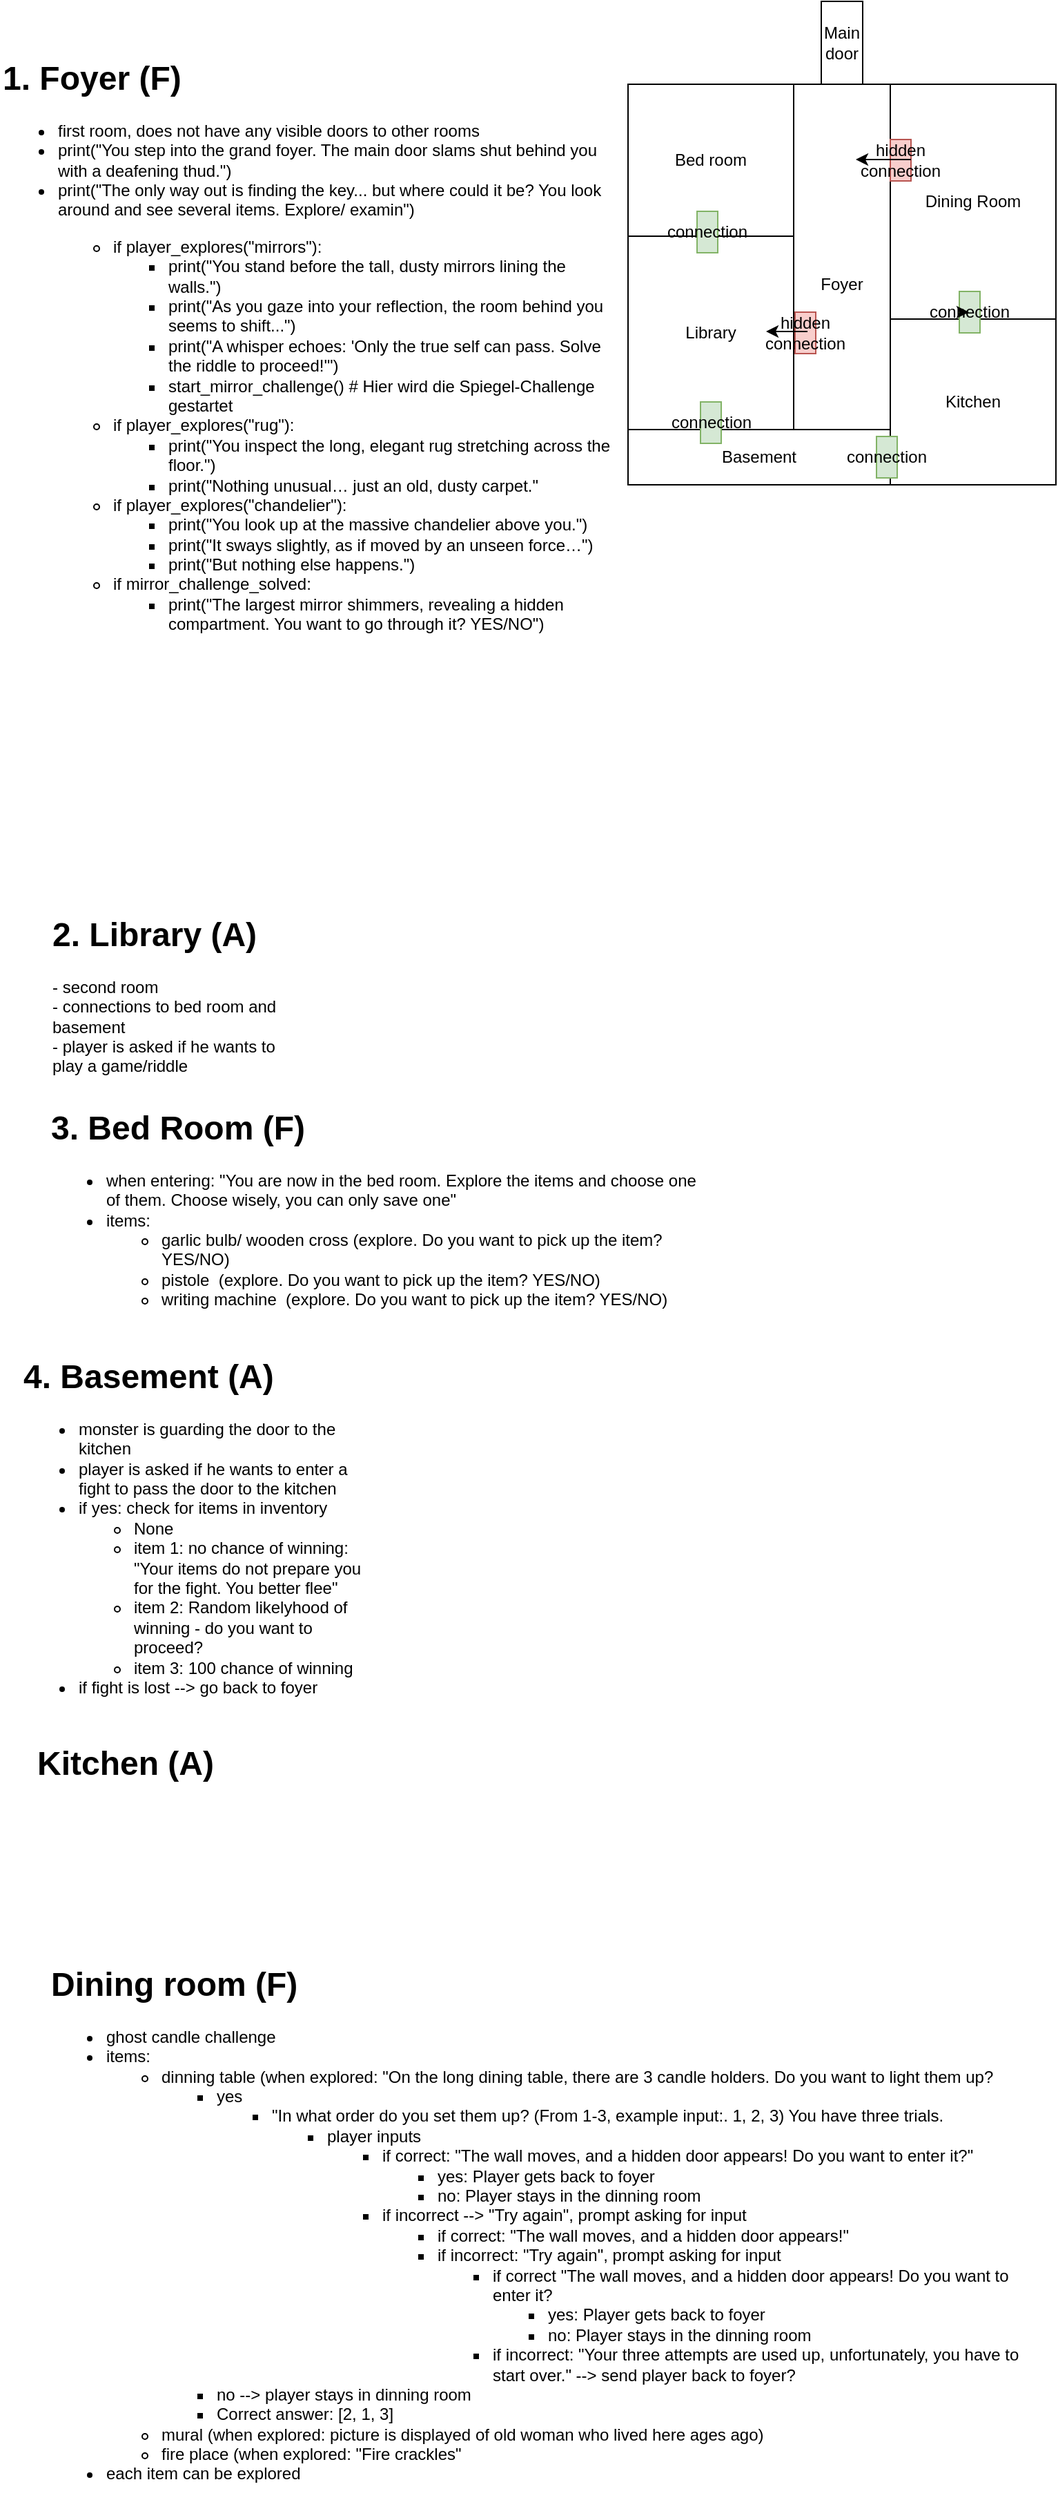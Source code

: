 <mxfile version="26.0.16">
  <diagram name="Seite-1" id="ctml5CNwsNurJp002rPc">
    <mxGraphModel dx="1434" dy="772" grid="1" gridSize="10" guides="1" tooltips="1" connect="1" arrows="1" fold="1" page="1" pageScale="1" pageWidth="827" pageHeight="1169" math="0" shadow="0">
      <root>
        <mxCell id="0" />
        <mxCell id="1" parent="0" />
        <mxCell id="iHfEPOM8aUfeu7ROwiu2-6" value="Bed room" style="rounded=0;whiteSpace=wrap;html=1;" vertex="1" parent="1">
          <mxGeometry x="490" y="75" width="120" height="110" as="geometry" />
        </mxCell>
        <mxCell id="iHfEPOM8aUfeu7ROwiu2-1" value="Foyer" style="rounded=0;whiteSpace=wrap;html=1;" vertex="1" parent="1">
          <mxGeometry x="610" y="75" width="70" height="290" as="geometry" />
        </mxCell>
        <mxCell id="iHfEPOM8aUfeu7ROwiu2-2" value="Dining Room" style="rounded=0;whiteSpace=wrap;html=1;" vertex="1" parent="1">
          <mxGeometry x="680" y="75" width="120" height="170" as="geometry" />
        </mxCell>
        <mxCell id="iHfEPOM8aUfeu7ROwiu2-3" value="Library" style="rounded=0;whiteSpace=wrap;html=1;" vertex="1" parent="1">
          <mxGeometry x="490" y="185" width="120" height="140" as="geometry" />
        </mxCell>
        <mxCell id="iHfEPOM8aUfeu7ROwiu2-5" value="Main door" style="rounded=0;whiteSpace=wrap;html=1;" vertex="1" parent="1">
          <mxGeometry x="630" y="15" width="30" height="60" as="geometry" />
        </mxCell>
        <mxCell id="iHfEPOM8aUfeu7ROwiu2-8" value="&lt;h1 style=&quot;margin-top: 0px;&quot;&gt;3. Bed Room (F)&lt;/h1&gt;&lt;div&gt;&lt;ul&gt;&lt;li&gt;when entering: &quot;You are now in the bed room. Explore the items and choose one of them. Choose wisely, you can only save one&quot;&lt;/li&gt;&lt;li&gt;items:&lt;/li&gt;&lt;ul&gt;&lt;li&gt;garlic bulb/ wooden cross (explore. Do you want to pick up the item? YES/NO)&lt;/li&gt;&lt;li&gt;pistole&amp;nbsp;&amp;nbsp;(explore. Do you want to pick up the item? YES/NO)&lt;/li&gt;&lt;li&gt;writing machine&amp;nbsp;&amp;nbsp;(explore. Do you want to pick up the item? YES/NO)&lt;/li&gt;&lt;/ul&gt;&lt;/ul&gt;&lt;div&gt;&lt;br&gt;&lt;/div&gt;&lt;/div&gt;" style="text;html=1;whiteSpace=wrap;overflow=hidden;rounded=0;" vertex="1" parent="1">
          <mxGeometry x="70" y="810" width="470" height="180" as="geometry" />
        </mxCell>
        <mxCell id="iHfEPOM8aUfeu7ROwiu2-9" value="&lt;h1 style=&quot;margin-top: 0px;&quot;&gt;2. Library (A)&lt;/h1&gt;&lt;div&gt;- second room&lt;/div&gt;&lt;div&gt;- connections to bed room and basement&lt;/div&gt;&lt;div&gt;- player is asked if he wants to play a game/riddle&lt;/div&gt;&lt;div&gt;- if the riddle is won, player gets key to basement&lt;/div&gt;&lt;div&gt;&lt;br&gt;&lt;/div&gt;" style="text;html=1;whiteSpace=wrap;overflow=hidden;rounded=0;" vertex="1" parent="1">
          <mxGeometry x="71" y="670" width="180" height="120" as="geometry" />
        </mxCell>
        <mxCell id="iHfEPOM8aUfeu7ROwiu2-10" value="&lt;h1 style=&quot;margin-top: 0px;&quot;&gt;4. Basement (A)&lt;/h1&gt;&lt;div&gt;&lt;ul&gt;&lt;li&gt;monster is guarding the door to the kitchen&lt;/li&gt;&lt;li&gt;player is asked if he wants to enter a fight to pass the door to the kitchen&lt;/li&gt;&lt;li&gt;if yes: check for items in inventory&amp;nbsp;&lt;/li&gt;&lt;ul&gt;&lt;li&gt;None&lt;/li&gt;&lt;li&gt;item 1: no chance of winning: &quot;Your items do not prepare you for the fight. You better flee&quot;&amp;nbsp;&lt;/li&gt;&lt;li&gt;item 2: Random likelyhood of winning - do you want to proceed?&amp;nbsp;&lt;/li&gt;&lt;li&gt;item 3: 100 chance of winning&lt;/li&gt;&lt;/ul&gt;&lt;li&gt;if fight is lost --&amp;gt; go back to foyer&lt;/li&gt;&lt;/ul&gt;&lt;/div&gt;&lt;div&gt;&lt;span style=&quot;white-space: pre;&quot;&gt;&#x9;&lt;/span&gt;&lt;br&gt;&lt;/div&gt;" style="text;html=1;whiteSpace=wrap;overflow=hidden;rounded=0;" vertex="1" parent="1">
          <mxGeometry x="50" y="990" width="260" height="260" as="geometry" />
        </mxCell>
        <mxCell id="iHfEPOM8aUfeu7ROwiu2-11" value="&lt;h1 style=&quot;margin-top: 0px;&quot;&gt;Dining room (F)&lt;/h1&gt;&lt;div&gt;&lt;ul&gt;&lt;li&gt;ghost candle challenge&amp;nbsp;&lt;/li&gt;&lt;li&gt;items:&lt;/li&gt;&lt;ul&gt;&lt;li&gt;dinning table (when explored: &quot;On the long dining table, there are 3 candle holders. Do you want to light them up?&lt;/li&gt;&lt;ul&gt;&lt;li&gt;yes&lt;/li&gt;&lt;ul&gt;&lt;li&gt;&quot;In what order do you set them up? (From 1-3, example input:. 1, 2, 3) You have three trials.&lt;/li&gt;&lt;ul&gt;&lt;li&gt;player inputs&amp;nbsp;&lt;/li&gt;&lt;ul&gt;&lt;li&gt;if correct: &quot;The wall moves, and a hidden door appears! Do you want to enter it?&quot;&lt;/li&gt;&lt;ul&gt;&lt;li&gt;&lt;span style=&quot;background-color: transparent; color: light-dark(rgb(0, 0, 0), rgb(255, 255, 255));&quot;&gt;yes: Player gets back to foyer&lt;/span&gt;&lt;/li&gt;&lt;li&gt;&lt;span style=&quot;background-color: transparent; color: light-dark(rgb(0, 0, 0), rgb(255, 255, 255));&quot;&gt;no: Player stays in the dinning room&lt;/span&gt;&lt;/li&gt;&lt;/ul&gt;&lt;li&gt;if incorrect --&amp;gt; &quot;Try again&quot;, prompt asking for input&lt;/li&gt;&lt;ul&gt;&lt;li&gt;if correct: &quot;The wall moves, and a hidden door appears!&quot;&lt;/li&gt;&lt;li&gt;if incorrect: &quot;Try again&quot;, prompt asking for input&lt;/li&gt;&lt;ul&gt;&lt;li&gt;if correct &quot;The wall moves, and a hidden door appears! Do you want to enter it?&amp;nbsp;&lt;/li&gt;&lt;ul&gt;&lt;li&gt;yes: Player gets back to foyer&lt;/li&gt;&lt;li&gt;no: Player stays in the dinning room&lt;/li&gt;&lt;/ul&gt;&lt;li&gt;if incorrect: &quot;Your three attempts are used up, unfortunately, you have to start over.&quot; --&amp;gt; send player back to foyer?&lt;/li&gt;&lt;/ul&gt;&lt;/ul&gt;&lt;/ul&gt;&lt;/ul&gt;&lt;/ul&gt;&lt;li&gt;no --&amp;gt; player stays in dinning room&lt;/li&gt;&lt;li&gt;Correct answer: [2, 1, 3]&amp;nbsp;&lt;/li&gt;&lt;/ul&gt;&lt;li&gt;mural (when explored: picture is displayed of old woman who lived here ages ago)&lt;/li&gt;&lt;li&gt;fire place (when explored: &quot;Fire crackles&quot;&lt;/li&gt;&lt;/ul&gt;&lt;li&gt;each item can be explored&lt;/li&gt;&lt;/ul&gt;&lt;/div&gt;&lt;div&gt;&lt;br&gt;&lt;/div&gt;" style="text;html=1;whiteSpace=wrap;overflow=hidden;rounded=0;" vertex="1" parent="1">
          <mxGeometry x="70" y="1430" width="720" height="390" as="geometry" />
        </mxCell>
        <mxCell id="iHfEPOM8aUfeu7ROwiu2-12" value="&lt;h1 style=&quot;margin-top: 0px;&quot;&gt;Kitchen (A)&lt;/h1&gt;" style="text;html=1;whiteSpace=wrap;overflow=hidden;rounded=0;" vertex="1" parent="1">
          <mxGeometry x="60" y="1270" width="180" height="120" as="geometry" />
        </mxCell>
        <mxCell id="iHfEPOM8aUfeu7ROwiu2-13" value="&lt;h1 style=&quot;margin-top: 0px;&quot;&gt;1. Foyer (F)&lt;/h1&gt;&lt;div&gt;&lt;ul&gt;&lt;li&gt;first room, does not have any visible doors to other rooms&lt;/li&gt;&lt;li&gt;&lt;span class=&quot;hljs-built_in&quot;&gt;print&lt;/span&gt;(&lt;span class=&quot;hljs-string&quot;&gt;&quot;You step into the grand foyer. The main door slams shut behind you with a deafening thud.&quot;&lt;/span&gt;)&lt;/li&gt;&lt;li&gt;&lt;span class=&quot;hljs-built_in&quot;&gt;print&lt;/span&gt;(&lt;span class=&quot;hljs-string&quot;&gt;&quot;The only way out is finding the key... but where could it be? You look around and see several items. Explore/ examin&quot;&lt;/span&gt;)&lt;/li&gt;&lt;/ul&gt;&lt;ul&gt;&lt;ul&gt;&lt;li&gt;&lt;span class=&quot;hljs-keyword&quot;&gt;if&lt;/span&gt; player_explores(&lt;span class=&quot;hljs-string&quot;&gt;&quot;mirrors&quot;&lt;/span&gt;):&lt;/li&gt;&lt;ul&gt;&lt;li&gt;&lt;span class=&quot;hljs-built_in&quot;&gt;print&lt;/span&gt;(&lt;span class=&quot;hljs-string&quot;&gt;&quot;You stand before the tall, dusty mirrors lining the walls.&quot;&lt;/span&gt;)&lt;/li&gt;&lt;li&gt;&lt;span class=&quot;hljs-built_in&quot;&gt;print&lt;/span&gt;(&lt;span class=&quot;hljs-string&quot;&gt;&quot;As you gaze into your reflection, the room behind you seems to shift...&quot;&lt;/span&gt;)&lt;/li&gt;&lt;li&gt;&lt;span class=&quot;hljs-built_in&quot;&gt;print&lt;/span&gt;(&lt;span class=&quot;hljs-string&quot;&gt;&quot;A whisper echoes: &#39;Only the true self can pass. Solve the riddle to proceed!&#39;&quot;&lt;/span&gt;)&lt;/li&gt;&lt;li&gt;    start_mirror_challenge()  &lt;span class=&quot;hljs-comment&quot;&gt;# Hier wird die Spiegel-Challenge gestartet&lt;/span&gt;&lt;/li&gt;&lt;/ul&gt;&lt;li&gt;&lt;span class=&quot;hljs-keyword&quot;&gt;if&lt;/span&gt; player_explores(&lt;span class=&quot;hljs-string&quot;&gt;&quot;rug&quot;&lt;/span&gt;):&lt;/li&gt;&lt;ul&gt;&lt;li&gt;&lt;span class=&quot;hljs-built_in&quot;&gt;print&lt;/span&gt;(&lt;span class=&quot;hljs-string&quot;&gt;&quot;You inspect the long, elegant rug stretching across the floor.&quot;&lt;/span&gt;)&lt;/li&gt;&lt;li&gt;&lt;span class=&quot;hljs-built_in&quot;&gt;print&lt;/span&gt;(&lt;span class=&quot;hljs-string&quot;&gt;&quot;Nothing unusual… just an old, dusty carpet.&quot;&lt;/span&gt;&lt;/li&gt;&lt;/ul&gt;&lt;li&gt;&lt;span class=&quot;hljs-keyword&quot;&gt;if&lt;/span&gt; player_explores(&lt;span class=&quot;hljs-string&quot;&gt;&quot;chandelier&quot;&lt;/span&gt;):&lt;/li&gt;&lt;ul&gt;&lt;li&gt;&lt;span class=&quot;hljs-built_in&quot;&gt;print&lt;/span&gt;(&lt;span class=&quot;hljs-string&quot;&gt;&quot;You look up at the massive chandelier above you.&quot;&lt;/span&gt;)&lt;/li&gt;&lt;li&gt;&lt;span class=&quot;hljs-built_in&quot;&gt;print&lt;/span&gt;(&lt;span class=&quot;hljs-string&quot;&gt;&quot;It sways slightly, as if moved by an unseen force…&quot;&lt;/span&gt;)&lt;/li&gt;&lt;li&gt;&lt;span class=&quot;hljs-built_in&quot;&gt;print&lt;/span&gt;(&lt;span class=&quot;hljs-string&quot;&gt;&quot;But nothing else happens.&quot;&lt;/span&gt;)&lt;/li&gt;&lt;/ul&gt;&lt;li&gt;&lt;span class=&quot;hljs-keyword&quot;&gt;if&lt;/span&gt; mirror_challenge_solved:&lt;/li&gt;&lt;ul&gt;&lt;li&gt;&lt;span class=&quot;hljs-built_in&quot;&gt;print&lt;/span&gt;(&lt;span class=&quot;hljs-string&quot;&gt;&quot;The largest mirror shimmers, revealing a hidden compartment. You want to go through it? YES/NO&quot;&lt;/span&gt;)&lt;/li&gt;&lt;/ul&gt;&lt;/ul&gt;&lt;/ul&gt;&lt;/div&gt;" style="text;html=1;whiteSpace=wrap;overflow=hidden;rounded=0;" vertex="1" parent="1">
          <mxGeometry x="35" y="50" width="445" height="430" as="geometry" />
        </mxCell>
        <mxCell id="iHfEPOM8aUfeu7ROwiu2-4" value="Kitchen" style="rounded=0;whiteSpace=wrap;html=1;" vertex="1" parent="1">
          <mxGeometry x="680" y="245" width="120" height="120" as="geometry" />
        </mxCell>
        <mxCell id="iHfEPOM8aUfeu7ROwiu2-24" value="connection" style="rounded=0;whiteSpace=wrap;html=1;fillColor=#d5e8d4;strokeColor=#82b366;" vertex="1" parent="1">
          <mxGeometry x="540" y="167" width="15" height="30" as="geometry" />
        </mxCell>
        <mxCell id="iHfEPOM8aUfeu7ROwiu2-28" value="connection" style="rounded=0;whiteSpace=wrap;html=1;fillColor=#d5e8d4;strokeColor=#82b366;" vertex="1" parent="1">
          <mxGeometry x="730" y="225" width="15" height="30" as="geometry" />
        </mxCell>
        <mxCell id="iHfEPOM8aUfeu7ROwiu2-29" style="edgeStyle=orthogonalEdgeStyle;rounded=0;orthogonalLoop=1;jettySize=auto;html=1;exitX=0;exitY=0.5;exitDx=0;exitDy=0;entryX=0.467;entryY=0.533;entryDx=0;entryDy=0;entryPerimeter=0;" edge="1" parent="1" source="iHfEPOM8aUfeu7ROwiu2-28" target="iHfEPOM8aUfeu7ROwiu2-28">
          <mxGeometry relative="1" as="geometry" />
        </mxCell>
        <mxCell id="iHfEPOM8aUfeu7ROwiu2-31" value="hidden connection" style="rounded=0;whiteSpace=wrap;html=1;fillColor=#f8cecc;strokeColor=#b85450;" vertex="1" parent="1">
          <mxGeometry x="611" y="240" width="15" height="30" as="geometry" />
        </mxCell>
        <mxCell id="iHfEPOM8aUfeu7ROwiu2-7" value="Basement" style="rounded=0;whiteSpace=wrap;html=1;" vertex="1" parent="1">
          <mxGeometry x="490" y="325" width="190" height="40" as="geometry" />
        </mxCell>
        <mxCell id="iHfEPOM8aUfeu7ROwiu2-30" value="connection" style="rounded=0;whiteSpace=wrap;html=1;fillColor=#d5e8d4;strokeColor=#82b366;" vertex="1" parent="1">
          <mxGeometry x="670" y="330" width="15" height="30" as="geometry" />
        </mxCell>
        <mxCell id="iHfEPOM8aUfeu7ROwiu2-26" value="connection" style="rounded=0;whiteSpace=wrap;html=1;fillColor=#d5e8d4;strokeColor=#82b366;" vertex="1" parent="1">
          <mxGeometry x="542.5" y="305" width="15" height="30" as="geometry" />
        </mxCell>
        <mxCell id="iHfEPOM8aUfeu7ROwiu2-34" value="" style="endArrow=classic;html=1;rounded=0;" edge="1" parent="1">
          <mxGeometry width="50" height="50" relative="1" as="geometry">
            <mxPoint x="620" y="254" as="sourcePoint" />
            <mxPoint x="590" y="254" as="targetPoint" />
          </mxGeometry>
        </mxCell>
        <mxCell id="iHfEPOM8aUfeu7ROwiu2-35" value="hidden connection" style="rounded=0;whiteSpace=wrap;html=1;fillColor=#f8cecc;strokeColor=#b85450;" vertex="1" parent="1">
          <mxGeometry x="680" y="115" width="15" height="30" as="geometry" />
        </mxCell>
        <mxCell id="iHfEPOM8aUfeu7ROwiu2-36" value="" style="endArrow=classic;html=1;rounded=0;exitX=0;exitY=0.5;exitDx=0;exitDy=0;" edge="1" parent="1" source="iHfEPOM8aUfeu7ROwiu2-35" target="iHfEPOM8aUfeu7ROwiu2-1">
          <mxGeometry width="50" height="50" relative="1" as="geometry">
            <mxPoint x="630" y="264" as="sourcePoint" />
            <mxPoint x="600" y="264" as="targetPoint" />
          </mxGeometry>
        </mxCell>
        <mxCell id="iHfEPOM8aUfeu7ROwiu2-37" value="" style="endArrow=classic;html=1;rounded=0;" edge="1" parent="1">
          <mxGeometry width="50" height="50" relative="1" as="geometry">
            <mxPoint x="695" y="129.5" as="sourcePoint" />
            <mxPoint x="655" y="129.5" as="targetPoint" />
          </mxGeometry>
        </mxCell>
      </root>
    </mxGraphModel>
  </diagram>
</mxfile>
